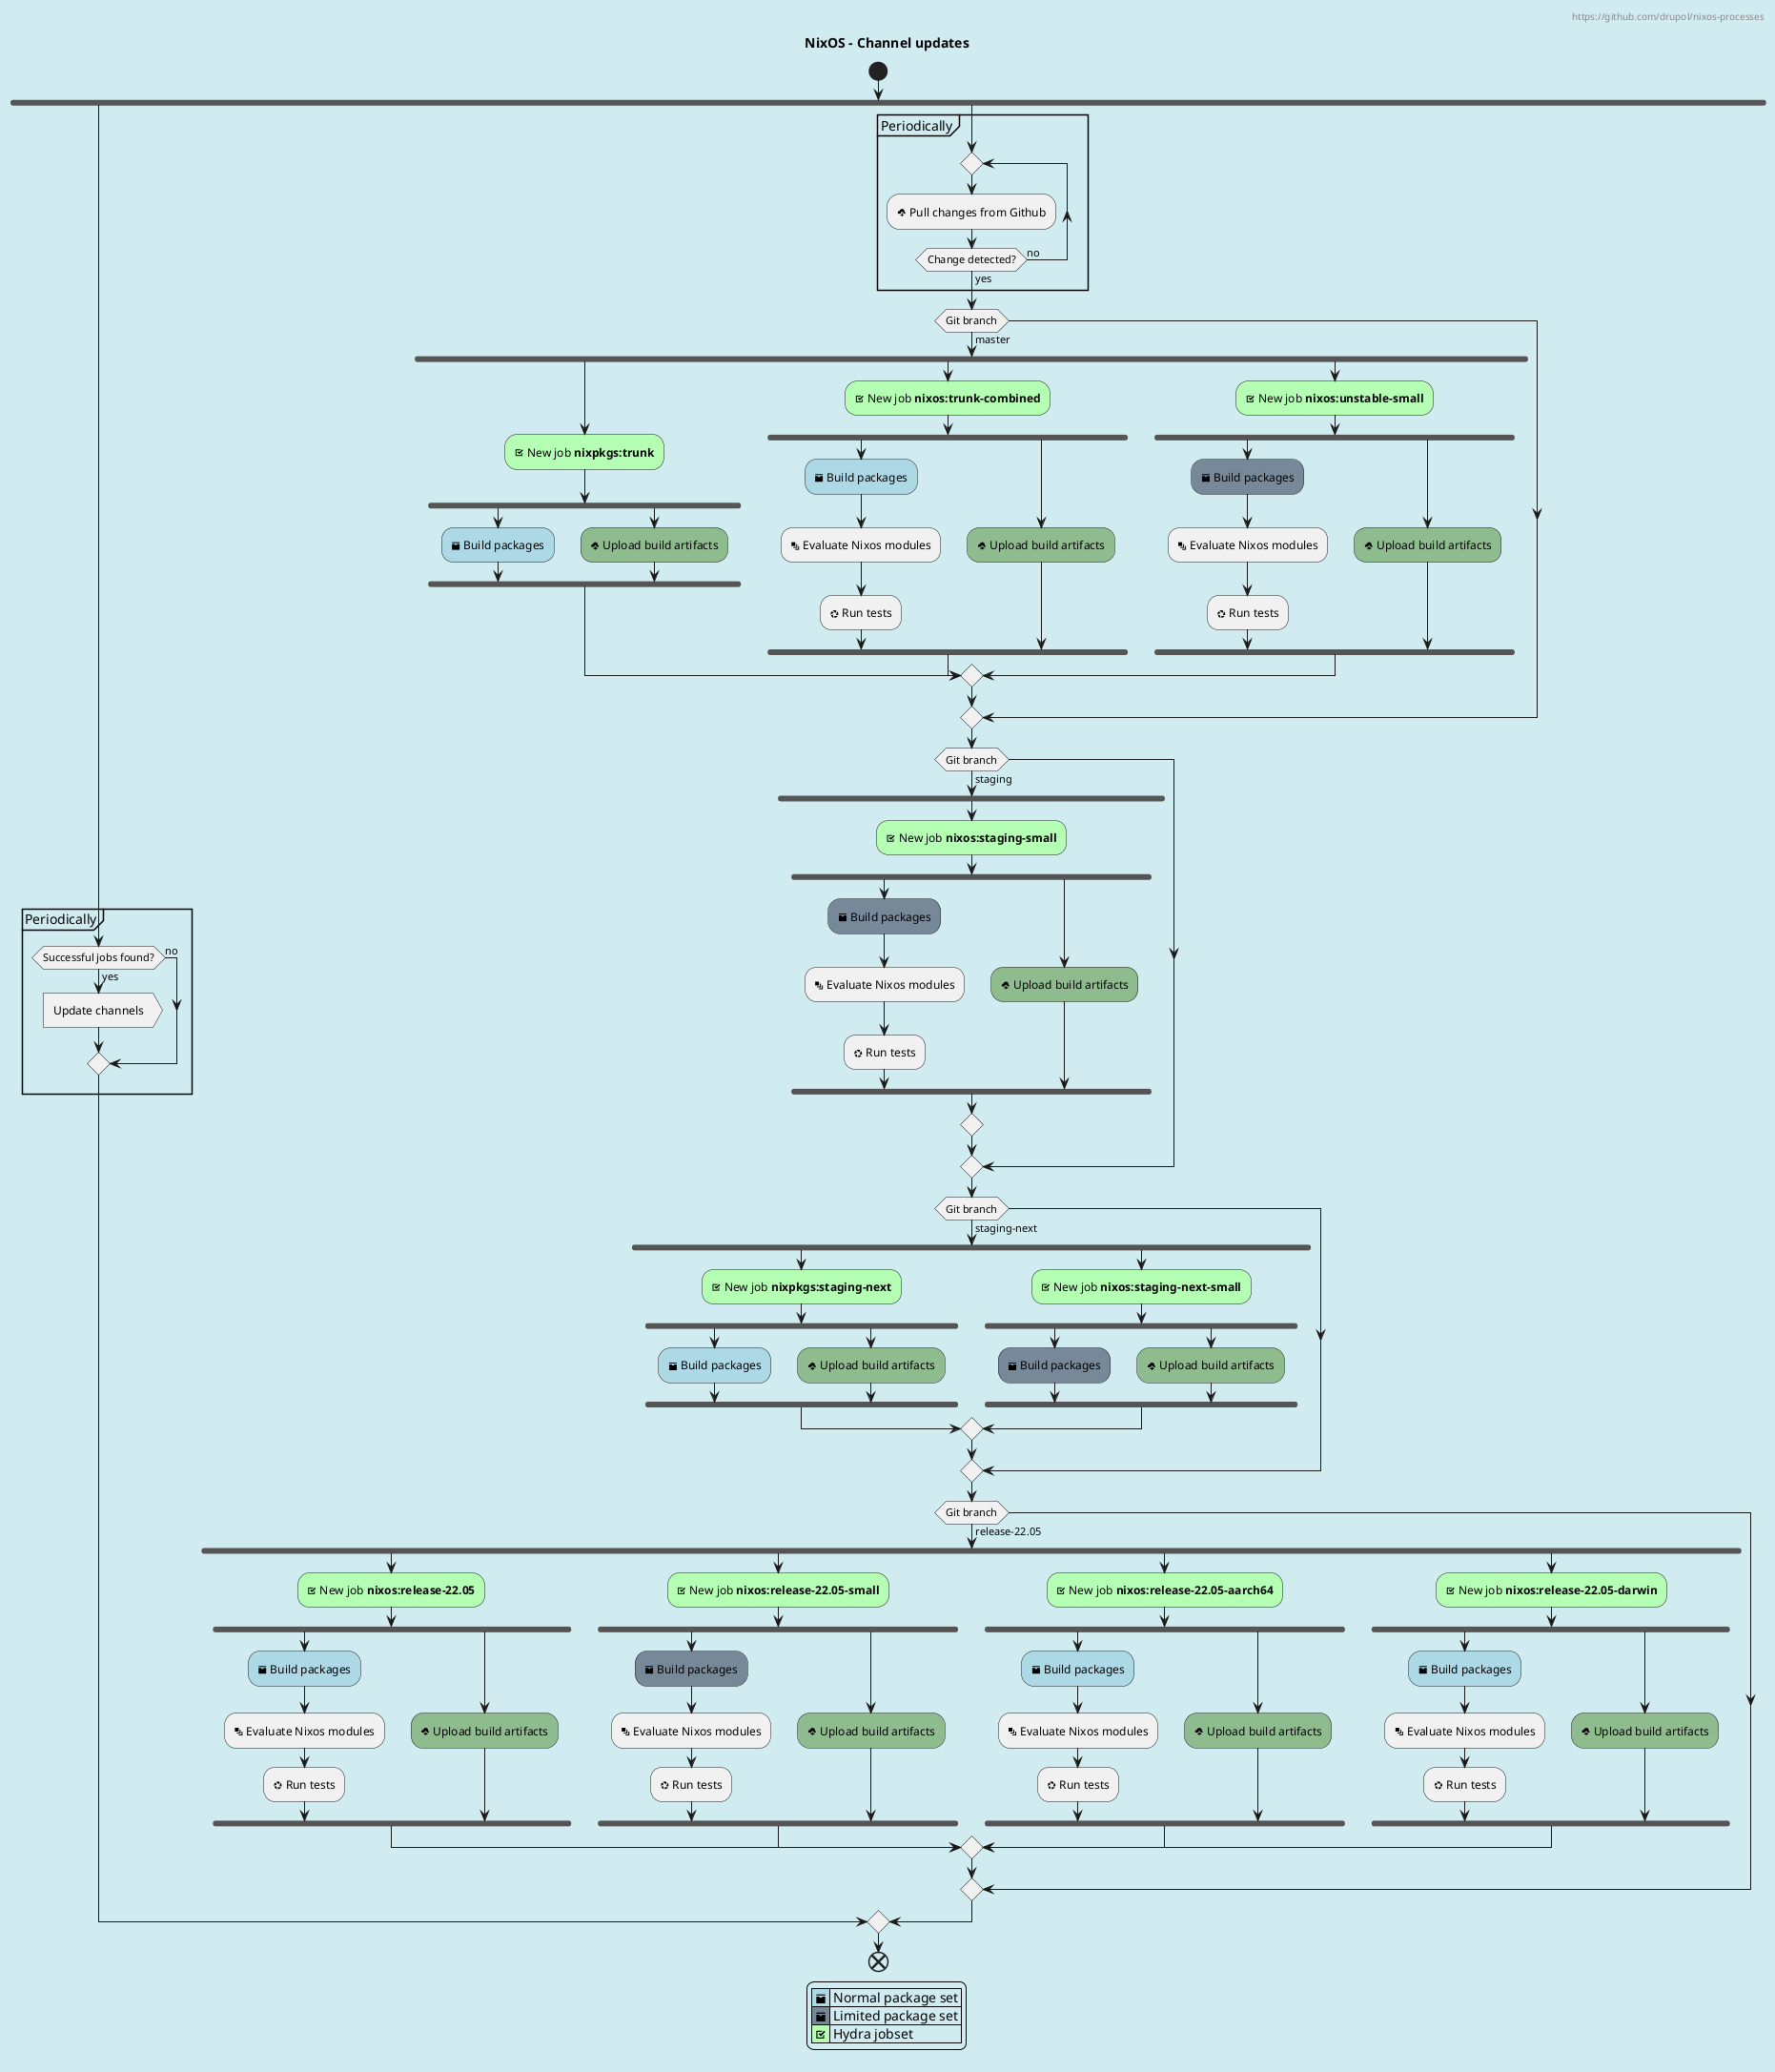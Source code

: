 @startuml
title NixOS - Channel updates
header
https://github.com/drupol/nixos-processes
endheader

skinparam backgroundColor #d1ecf1

|#d1ecf1|Hydra|

start
  fork
    group Periodically
    if (Successful jobs found?) is (yes) then
      :Update channels>
    else (no)
    endif
    end group
  fork again
    group Periodically
    repeat
      |Hydra|
      :<&cloud-download> Pull changes from Github;
    repeat while (Change detected?) is (no) not (yes)
    end group

      if (Git branch) is (master) then
        fork
          #b5ffb5:<&task> New job **nixpkgs:trunk**;
          fork
            #lightblue:<&box> Build packages;
          fork again
           #darkseagreen:<&cloud-upload> Upload build artifacts;
          end fork
        fork again
         #b5ffb5:<&task> New job **nixos:trunk-combined**;
          fork
            #lightblue:<&box> Build packages;
            :<&layers> Evaluate Nixos modules;
            :<&aperture> Run tests;
          fork again
            #darkseagreen:<&cloud-upload> Upload build artifacts;
          end fork
        fork again
          #b5ffb5:<&task> New job **nixos:unstable-small**;
          fork
            #lightslategrey:<&box> Build packages;
            :<&layers> Evaluate Nixos modules;
            :<&aperture> Run tests;

          fork again
            #darkseagreen:<&cloud-upload> Upload build artifacts;
          end fork
        end merge
      endif

      if (Git branch) is (staging) then
        fork
          #b5ffb5:<&task> New job **nixos:staging-small**;
          fork
            #lightslategrey:<&box> Build packages;
            :<&layers> Evaluate Nixos modules;
            :<&aperture> Run tests;

          fork again
           #darkseagreen:<&cloud-upload> Upload build artifacts;
          end fork
        end merge
      endif

      if (Git branch) is (staging-next) then
        fork
          #b5ffb5:<&task> New job **nixpkgs:staging-next**;
          fork
            #lightblue:<&box> Build packages;
          fork again
           #darkseagreen:<&cloud-upload> Upload build artifacts;
          end fork
        fork again
          #b5ffb5:<&task> New job **nixos:staging-next-small**;
          fork
            #lightslategrey:<&box> Build packages;
          fork again
           #darkseagreen:<&cloud-upload> Upload build artifacts;
          end fork
        end merge
      endif

      if (Git branch) is (release-22.05) then
        fork
          #b5ffb5:<&task> New job **nixos:release-22.05**;
          fork
            #lightblue:<&box> Build packages;
            :<&layers> Evaluate Nixos modules;
            :<&aperture> Run tests;
          fork again
           #darkseagreen:<&cloud-upload> Upload build artifacts;
          end fork
        fork again
          #b5ffb5:<&task> New job **nixos:release-22.05-small**;
          fork
            #lightslategrey:<&box> Build packages;
            :<&layers> Evaluate Nixos modules;
            :<&aperture> Run tests;
          fork again
           #darkseagreen:<&cloud-upload> Upload build artifacts;
          end fork
        fork again
          #b5ffb5:<&task> New job **nixos:release-22.05-aarch64**;
          fork
            #lightblue:<&box> Build packages;
            :<&layers> Evaluate Nixos modules;
            :<&aperture> Run tests;
          fork again
           #darkseagreen:<&cloud-upload> Upload build artifacts;
          end fork
        fork again
          #b5ffb5:<&task> New job **nixos:release-22.05-darwin**;
          fork
            #lightblue:<&box> Build packages;
            :<&layers> Evaluate Nixos modules;
            :<&aperture> Run tests;
          fork again
           #darkseagreen:<&cloud-upload> Upload build artifacts;
          end fork
        end merge
      endif

  end merge

end

legend
| <#lightblue> <&box> | Normal package set |
| <#lightslategrey> <&box> | Limited package set |
| <#b5ffb5> <&task> | Hydra jobset |
endlegend

@enduml
